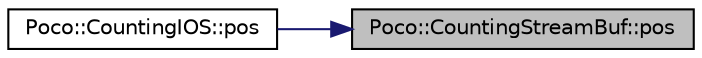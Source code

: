 digraph "Poco::CountingStreamBuf::pos"
{
 // LATEX_PDF_SIZE
  edge [fontname="Helvetica",fontsize="10",labelfontname="Helvetica",labelfontsize="10"];
  node [fontname="Helvetica",fontsize="10",shape=record];
  rankdir="RL";
  Node1 [label="Poco::CountingStreamBuf::pos",height=0.2,width=0.4,color="black", fillcolor="grey75", style="filled", fontcolor="black",tooltip="Returns the total number of lines."];
  Node1 -> Node2 [dir="back",color="midnightblue",fontsize="10",style="solid",fontname="Helvetica"];
  Node2 [label="Poco::CountingIOS::pos",height=0.2,width=0.4,color="black", fillcolor="white", style="filled",URL="$classPoco_1_1CountingIOS.html#af51e61346bf5d9a40034c96f2c474986",tooltip="Returns the total number of lines."];
}

